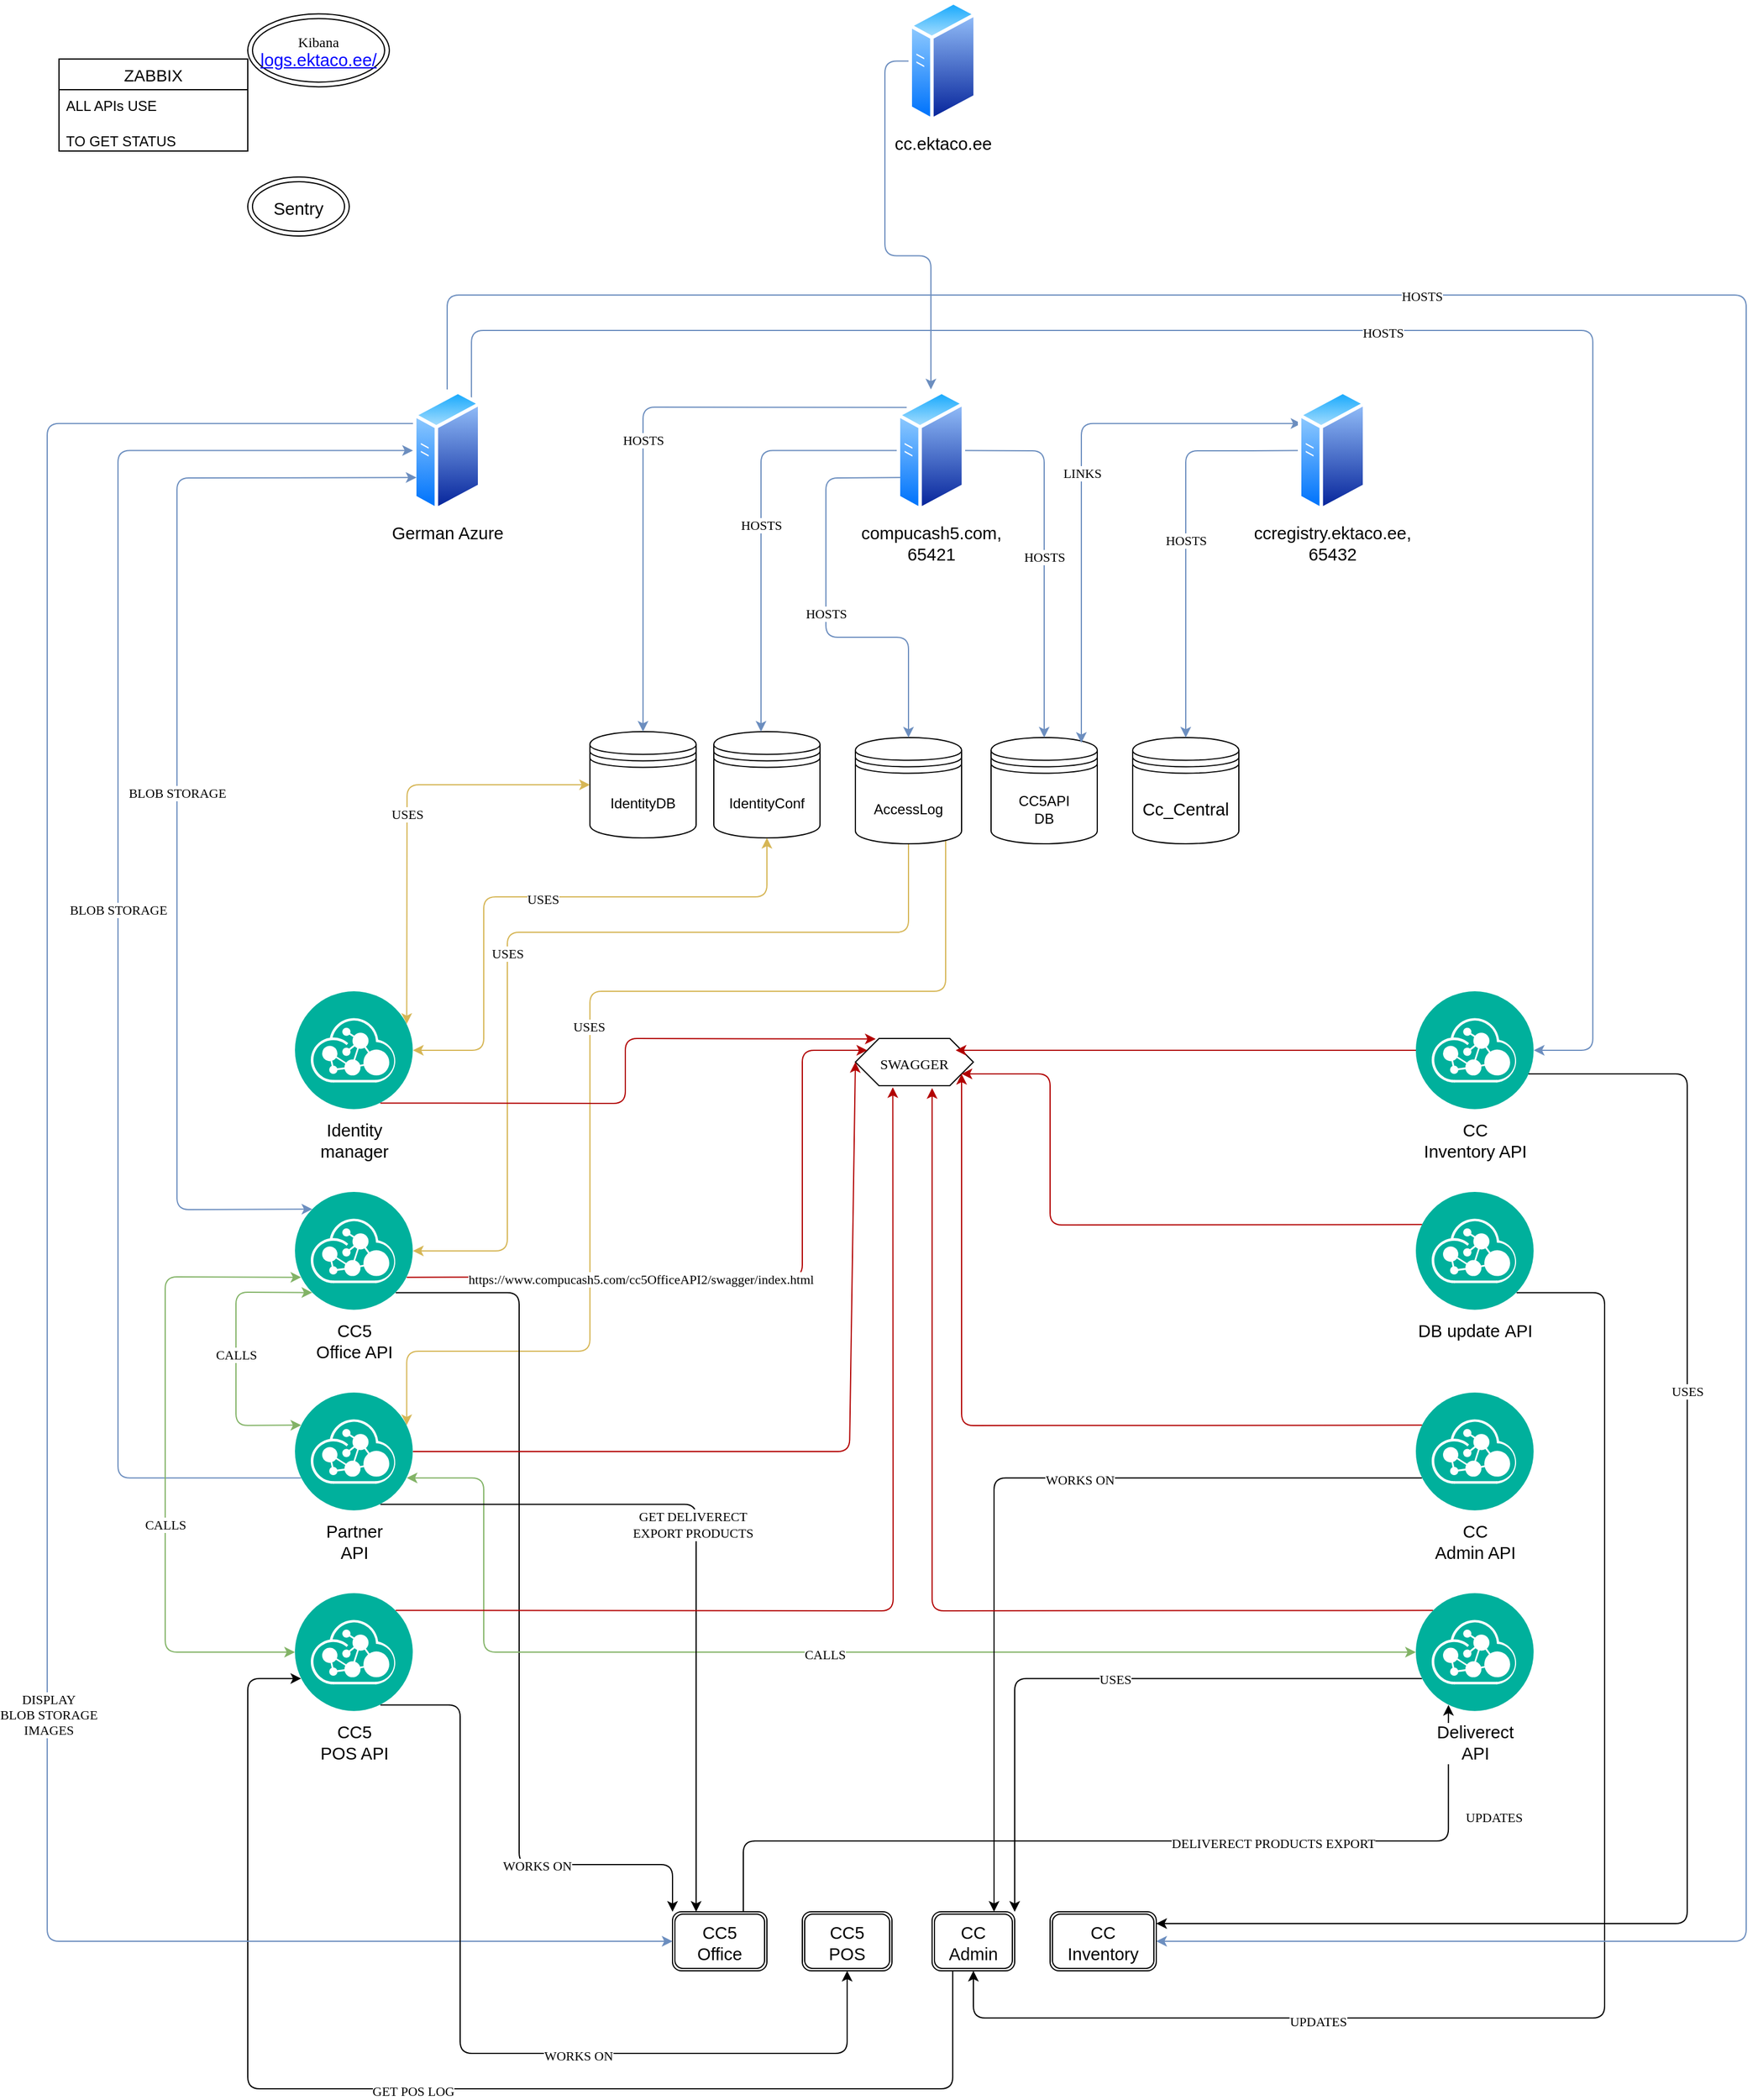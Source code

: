 <mxfile version="14.5.3" type="github">
  <diagram id="cDm67QHPemsHG67ao9OR" name="Page-1">
    <mxGraphModel dx="1888" dy="1648" grid="1" gridSize="10" guides="1" tooltips="1" connect="1" arrows="1" fold="1" page="1" pageScale="1" pageWidth="850" pageHeight="1100" math="0" shadow="0">
      <root>
        <mxCell id="0" />
        <mxCell id="1" parent="0" />
        <mxCell id="4Jlic4GooHUhA-Gu6yfs-1" value="IdentityDB" style="shape=datastore;whiteSpace=wrap;html=1;spacingTop=3;" vertex="1" parent="1">
          <mxGeometry x="10" y="-260" width="90" height="90" as="geometry" />
        </mxCell>
        <mxCell id="4Jlic4GooHUhA-Gu6yfs-2" value="IdentityConf" style="shape=datastore;whiteSpace=wrap;html=1;spacingTop=3;" vertex="1" parent="1">
          <mxGeometry x="115" y="-260" width="90" height="90" as="geometry" />
        </mxCell>
        <mxCell id="4Jlic4GooHUhA-Gu6yfs-3" value="CC5API&lt;br&gt;DB" style="shape=datastore;whiteSpace=wrap;html=1;spacingTop=3;" vertex="1" parent="1">
          <mxGeometry x="350" y="-255" width="90" height="90" as="geometry" />
        </mxCell>
        <mxCell id="4Jlic4GooHUhA-Gu6yfs-59" style="edgeStyle=orthogonalEdgeStyle;rounded=1;orthogonalLoop=1;jettySize=auto;html=1;exitX=0.5;exitY=1;exitDx=0;exitDy=0;entryX=1;entryY=0.5;entryDx=0;entryDy=0;fontFamily=Times New Roman;fillColor=#fff2cc;strokeColor=#d6b656;spacingTop=3;" edge="1" parent="1" source="4Jlic4GooHUhA-Gu6yfs-4" target="4Jlic4GooHUhA-Gu6yfs-15">
          <mxGeometry relative="1" as="geometry">
            <Array as="points">
              <mxPoint x="280" y="-90" />
              <mxPoint x="-60" y="-90" />
              <mxPoint x="-60" y="180" />
            </Array>
          </mxGeometry>
        </mxCell>
        <mxCell id="4Jlic4GooHUhA-Gu6yfs-110" value="USES" style="edgeLabel;html=1;align=center;verticalAlign=middle;resizable=0;points=[];fontFamily=Times New Roman;spacingTop=3;" vertex="1" connectable="0" parent="4Jlic4GooHUhA-Gu6yfs-59">
          <mxGeometry x="0.128" y="-1" relative="1" as="geometry">
            <mxPoint x="1" as="offset" />
          </mxGeometry>
        </mxCell>
        <mxCell id="4Jlic4GooHUhA-Gu6yfs-60" style="edgeStyle=orthogonalEdgeStyle;rounded=1;orthogonalLoop=1;jettySize=auto;html=1;exitX=0.85;exitY=0.95;exitDx=0;exitDy=0;exitPerimeter=0;entryX=1;entryY=0.25;entryDx=0;entryDy=0;fontFamily=Times New Roman;fillColor=#fff2cc;strokeColor=#d6b656;spacingTop=3;" edge="1" parent="1" source="4Jlic4GooHUhA-Gu6yfs-4" target="4Jlic4GooHUhA-Gu6yfs-16">
          <mxGeometry relative="1" as="geometry">
            <Array as="points">
              <mxPoint x="311" y="-40" />
              <mxPoint x="10" y="-40" />
              <mxPoint x="10" y="265" />
              <mxPoint x="-145" y="265" />
            </Array>
          </mxGeometry>
        </mxCell>
        <mxCell id="4Jlic4GooHUhA-Gu6yfs-111" value="USES" style="edgeLabel;html=1;align=center;verticalAlign=middle;resizable=0;points=[];fontFamily=Times New Roman;spacingTop=3;" vertex="1" connectable="0" parent="4Jlic4GooHUhA-Gu6yfs-60">
          <mxGeometry x="-0.037" y="-1" relative="1" as="geometry">
            <mxPoint as="offset" />
          </mxGeometry>
        </mxCell>
        <mxCell id="4Jlic4GooHUhA-Gu6yfs-4" value="AccessLog" style="shape=datastore;whiteSpace=wrap;html=1;spacingTop=3;" vertex="1" parent="1">
          <mxGeometry x="235" y="-255" width="90" height="90" as="geometry" />
        </mxCell>
        <mxCell id="4Jlic4GooHUhA-Gu6yfs-5" value="&lt;span style=&quot;font-size: 11.0pt ; font-family: &amp;#34;calibri&amp;#34; , sans-serif&quot;&gt;Cc_Central&lt;/span&gt;" style="shape=datastore;whiteSpace=wrap;html=1;spacingTop=3;" vertex="1" parent="1">
          <mxGeometry x="470" y="-255" width="90" height="90" as="geometry" />
        </mxCell>
        <mxCell id="4Jlic4GooHUhA-Gu6yfs-43" value="HOSTS" style="edgeStyle=orthogonalEdgeStyle;orthogonalLoop=1;jettySize=auto;html=1;fontFamily=Times New Roman;rounded=1;fillColor=#dae8fc;strokeColor=#6c8ebf;spacingTop=3;" edge="1" parent="1" source="4Jlic4GooHUhA-Gu6yfs-10" target="4Jlic4GooHUhA-Gu6yfs-2">
          <mxGeometry relative="1" as="geometry">
            <Array as="points">
              <mxPoint x="155" y="-498" />
            </Array>
          </mxGeometry>
        </mxCell>
        <mxCell id="4Jlic4GooHUhA-Gu6yfs-128" style="edgeStyle=orthogonalEdgeStyle;rounded=1;orthogonalLoop=1;jettySize=auto;html=1;exitX=0.5;exitY=0;exitDx=0;exitDy=0;entryX=0;entryY=0.5;entryDx=0;entryDy=0;startArrow=classic;startFill=1;endArrow=none;endFill=0;fontFamily=Times New Roman;fillColor=#dae8fc;strokeColor=#6c8ebf;" edge="1" parent="1" source="4Jlic4GooHUhA-Gu6yfs-10" target="4Jlic4GooHUhA-Gu6yfs-11">
          <mxGeometry relative="1" as="geometry" />
        </mxCell>
        <mxCell id="4Jlic4GooHUhA-Gu6yfs-10" value="&lt;span style=&quot;font-size: 11.0pt ; font-family: &amp;#34;calibri&amp;#34; , sans-serif&quot;&gt;compucash5.com,&lt;br/&gt;65421&lt;/span&gt;" style="aspect=fixed;perimeter=ellipsePerimeter;html=1;align=center;shadow=0;dashed=0;spacingTop=3;image;image=img/lib/active_directory/generic_server.svg;fontFamily=Times New Roman;" vertex="1" parent="1">
          <mxGeometry x="270" y="-550" width="58" height="103.57" as="geometry" />
        </mxCell>
        <mxCell id="4Jlic4GooHUhA-Gu6yfs-11" value="&lt;span style=&quot;font-size: 11.0pt ; font-family: &amp;#34;calibri&amp;#34; , sans-serif&quot;&gt;cc.ektaco.ee&lt;br&gt;&lt;/span&gt;" style="aspect=fixed;perimeter=ellipsePerimeter;html=1;align=center;shadow=0;dashed=0;spacingTop=3;image;image=img/lib/active_directory/generic_server.svg;fontFamily=Times New Roman;" vertex="1" parent="1">
          <mxGeometry x="280" y="-880" width="58" height="103.57" as="geometry" />
        </mxCell>
        <mxCell id="4Jlic4GooHUhA-Gu6yfs-126" value="LINKS" style="edgeStyle=orthogonalEdgeStyle;rounded=1;orthogonalLoop=1;jettySize=auto;html=1;exitX=0;exitY=0.25;exitDx=0;exitDy=0;entryX=0.85;entryY=0.05;entryDx=0;entryDy=0;entryPerimeter=0;startArrow=classic;startFill=1;endArrow=classic;endFill=1;fontFamily=Times New Roman;fillColor=#dae8fc;strokeColor=#6c8ebf;" edge="1" parent="1" source="4Jlic4GooHUhA-Gu6yfs-12" target="4Jlic4GooHUhA-Gu6yfs-3">
          <mxGeometry relative="1" as="geometry" />
        </mxCell>
        <mxCell id="4Jlic4GooHUhA-Gu6yfs-12" value="&lt;span style=&quot;font-size: 11.0pt ; font-family: &amp;#34;calibri&amp;#34; , sans-serif&quot;&gt;ccregistry.ektaco.ee,&lt;br&gt;65432&lt;/span&gt;" style="aspect=fixed;perimeter=ellipsePerimeter;html=1;align=center;shadow=0;dashed=0;spacingTop=3;image;image=img/lib/active_directory/generic_server.svg;fontFamily=Times New Roman;" vertex="1" parent="1">
          <mxGeometry x="610" y="-550" width="58" height="103.57" as="geometry" />
        </mxCell>
        <mxCell id="4Jlic4GooHUhA-Gu6yfs-66" style="edgeStyle=orthogonalEdgeStyle;rounded=1;orthogonalLoop=1;jettySize=auto;html=1;exitX=1;exitY=1;exitDx=0;exitDy=0;entryX=0;entryY=0;entryDx=0;entryDy=0;startArrow=none;startFill=0;endArrow=classic;endFill=1;fontFamily=Times New Roman;spacingTop=3;" edge="1" parent="1" source="4Jlic4GooHUhA-Gu6yfs-15" target="4Jlic4GooHUhA-Gu6yfs-23">
          <mxGeometry relative="1" as="geometry">
            <Array as="points">
              <mxPoint x="-50" y="215" />
              <mxPoint x="-50" y="700" />
              <mxPoint x="80" y="700" />
            </Array>
          </mxGeometry>
        </mxCell>
        <mxCell id="4Jlic4GooHUhA-Gu6yfs-68" value="WORKS ON" style="edgeLabel;html=1;align=center;verticalAlign=middle;resizable=0;points=[];fontFamily=Times New Roman;spacingTop=3;" vertex="1" connectable="0" parent="4Jlic4GooHUhA-Gu6yfs-66">
          <mxGeometry x="0.59" y="1" relative="1" as="geometry">
            <mxPoint as="offset" />
          </mxGeometry>
        </mxCell>
        <mxCell id="4Jlic4GooHUhA-Gu6yfs-15" value="&lt;span style=&quot;font-size: 11.0pt ; font-family: &amp;#34;calibri&amp;#34; , sans-serif&quot;&gt;&lt;font color=&quot;#000000&quot;&gt;CC5&lt;br/&gt;Office API&lt;/font&gt;&lt;/span&gt;" style="aspect=fixed;perimeter=ellipsePerimeter;html=1;align=center;shadow=0;dashed=0;fontColor=#4277BB;labelBackgroundColor=#ffffff;fontSize=12;spacingTop=3;image;image=img/lib/ibm/management/api_management.svg;" vertex="1" parent="1">
          <mxGeometry x="-240" y="130" width="100" height="100" as="geometry" />
        </mxCell>
        <mxCell id="4Jlic4GooHUhA-Gu6yfs-54" value="BLOB STORAGE" style="edgeStyle=orthogonalEdgeStyle;rounded=1;orthogonalLoop=1;jettySize=auto;html=1;exitX=0;exitY=0.75;exitDx=0;exitDy=0;entryX=0;entryY=0.5;entryDx=0;entryDy=0;fontFamily=Times New Roman;fillColor=#dae8fc;strokeColor=#6c8ebf;spacingTop=3;" edge="1" parent="1" source="4Jlic4GooHUhA-Gu6yfs-16" target="4Jlic4GooHUhA-Gu6yfs-34">
          <mxGeometry relative="1" as="geometry">
            <Array as="points">
              <mxPoint x="-390" y="372" />
              <mxPoint x="-390" y="-498" />
            </Array>
          </mxGeometry>
        </mxCell>
        <mxCell id="4Jlic4GooHUhA-Gu6yfs-55" value="CALLS" style="edgeStyle=orthogonalEdgeStyle;orthogonalLoop=1;jettySize=auto;html=1;exitX=1;exitY=0.75;exitDx=0;exitDy=0;fontFamily=Times New Roman;startArrow=classic;startFill=1;rounded=1;fillColor=#d5e8d4;strokeColor=#82b366;spacingTop=3;entryX=0;entryY=0.5;entryDx=0;entryDy=0;" edge="1" parent="1" source="4Jlic4GooHUhA-Gu6yfs-16" target="4Jlic4GooHUhA-Gu6yfs-33">
          <mxGeometry relative="1" as="geometry">
            <mxPoint x="593" y="400" as="targetPoint" />
            <Array as="points">
              <mxPoint x="-80" y="372" />
              <mxPoint x="-80" y="520" />
            </Array>
          </mxGeometry>
        </mxCell>
        <mxCell id="4Jlic4GooHUhA-Gu6yfs-70" style="edgeStyle=orthogonalEdgeStyle;rounded=1;orthogonalLoop=1;jettySize=auto;html=1;exitX=0.75;exitY=1;exitDx=0;exitDy=0;entryX=0.25;entryY=0;entryDx=0;entryDy=0;startArrow=none;startFill=0;endArrow=classic;endFill=1;fontFamily=Times New Roman;spacingTop=3;" edge="1" parent="1" source="4Jlic4GooHUhA-Gu6yfs-16" target="4Jlic4GooHUhA-Gu6yfs-23">
          <mxGeometry relative="1" as="geometry">
            <Array as="points">
              <mxPoint x="100" y="395" />
            </Array>
          </mxGeometry>
        </mxCell>
        <mxCell id="4Jlic4GooHUhA-Gu6yfs-73" value="GET DELIVERECT &lt;br&gt;EXPORT PRODUCTS" style="edgeLabel;html=1;align=center;verticalAlign=middle;resizable=0;points=[];fontFamily=Times New Roman;spacingTop=3;" vertex="1" connectable="0" parent="4Jlic4GooHUhA-Gu6yfs-70">
          <mxGeometry x="-0.077" y="-3" relative="1" as="geometry">
            <mxPoint as="offset" />
          </mxGeometry>
        </mxCell>
        <mxCell id="4Jlic4GooHUhA-Gu6yfs-79" style="edgeStyle=orthogonalEdgeStyle;rounded=1;orthogonalLoop=1;jettySize=auto;html=1;exitX=0;exitY=0.75;exitDx=0;exitDy=0;startArrow=none;startFill=0;endArrow=classic;endFill=1;fontFamily=Times New Roman;entryX=0.75;entryY=0;entryDx=0;entryDy=0;spacingTop=3;" edge="1" parent="1" source="4Jlic4GooHUhA-Gu6yfs-17" target="4Jlic4GooHUhA-Gu6yfs-25">
          <mxGeometry relative="1" as="geometry" />
        </mxCell>
        <mxCell id="4Jlic4GooHUhA-Gu6yfs-80" value="WORKS ON" style="edgeLabel;html=1;align=center;verticalAlign=middle;resizable=0;points=[];fontFamily=Times New Roman;spacingTop=3;" vertex="1" connectable="0" parent="4Jlic4GooHUhA-Gu6yfs-79">
          <mxGeometry x="-0.203" relative="1" as="geometry">
            <mxPoint as="offset" />
          </mxGeometry>
        </mxCell>
        <mxCell id="4Jlic4GooHUhA-Gu6yfs-17" value="&lt;span style=&quot;font-size: 11.0pt ; font-family: &amp;#34;calibri&amp;#34; , sans-serif&quot;&gt;&lt;font color=&quot;#000000&quot;&gt;CC&lt;br/&gt;Admin API&lt;/font&gt;&lt;/span&gt;" style="aspect=fixed;perimeter=ellipsePerimeter;html=1;align=center;shadow=0;dashed=0;fontColor=#4277BB;labelBackgroundColor=#ffffff;fontSize=12;spacingTop=3;image;image=img/lib/ibm/management/api_management.svg;" vertex="1" parent="1">
          <mxGeometry x="710" y="300" width="100" height="100" as="geometry" />
        </mxCell>
        <mxCell id="4Jlic4GooHUhA-Gu6yfs-89" style="edgeStyle=orthogonalEdgeStyle;rounded=1;orthogonalLoop=1;jettySize=auto;html=1;startArrow=none;startFill=0;endArrow=classic;endFill=1;fontFamily=Times New Roman;spacingTop=3;" edge="1" parent="1">
          <mxGeometry relative="1" as="geometry">
            <mxPoint x="805" y="30" as="sourcePoint" />
            <mxPoint x="490" y="750" as="targetPoint" />
            <Array as="points">
              <mxPoint x="940" y="30" />
              <mxPoint x="940" y="750" />
            </Array>
          </mxGeometry>
        </mxCell>
        <mxCell id="4Jlic4GooHUhA-Gu6yfs-90" value="USES" style="edgeLabel;html=1;align=center;verticalAlign=middle;resizable=0;points=[];fontFamily=Times New Roman;spacingTop=3;" vertex="1" connectable="0" parent="4Jlic4GooHUhA-Gu6yfs-89">
          <mxGeometry x="-0.384" relative="1" as="geometry">
            <mxPoint as="offset" />
          </mxGeometry>
        </mxCell>
        <mxCell id="4Jlic4GooHUhA-Gu6yfs-18" value="&lt;span style=&quot;font-size: 11.0pt ; font-family: &amp;#34;calibri&amp;#34; , sans-serif&quot;&gt;&lt;font color=&quot;#000000&quot;&gt;CC&lt;br/&gt;Inventory API&lt;/font&gt;&lt;/span&gt;" style="aspect=fixed;perimeter=ellipsePerimeter;html=1;align=center;shadow=0;dashed=0;fontColor=#4277BB;labelBackgroundColor=#ffffff;fontSize=12;spacingTop=3;image;image=img/lib/ibm/management/api_management.svg;" vertex="1" parent="1">
          <mxGeometry x="710" y="-40" width="100" height="100" as="geometry" />
        </mxCell>
        <mxCell id="4Jlic4GooHUhA-Gu6yfs-81" style="edgeStyle=orthogonalEdgeStyle;rounded=1;orthogonalLoop=1;jettySize=auto;html=1;exitX=1;exitY=1;exitDx=0;exitDy=0;startArrow=none;startFill=0;endArrow=classic;endFill=1;fontFamily=Times New Roman;spacingTop=3;" edge="1" parent="1" source="4Jlic4GooHUhA-Gu6yfs-19" target="4Jlic4GooHUhA-Gu6yfs-25">
          <mxGeometry relative="1" as="geometry">
            <Array as="points">
              <mxPoint x="870" y="215" />
              <mxPoint x="870" y="830" />
              <mxPoint x="335" y="830" />
            </Array>
          </mxGeometry>
        </mxCell>
        <mxCell id="4Jlic4GooHUhA-Gu6yfs-82" value="UPDATES" style="edgeLabel;html=1;align=center;verticalAlign=middle;resizable=0;points=[];fontFamily=Times New Roman;spacingTop=3;" vertex="1" connectable="0" parent="4Jlic4GooHUhA-Gu6yfs-81">
          <mxGeometry x="-0.385" y="1" relative="1" as="geometry">
            <mxPoint x="-95.3" y="128.94" as="offset" />
          </mxGeometry>
        </mxCell>
        <mxCell id="4Jlic4GooHUhA-Gu6yfs-137" value="UPDATES" style="edgeLabel;html=1;align=center;verticalAlign=middle;resizable=0;points=[];fontFamily=Times New Roman;" vertex="1" connectable="0" parent="4Jlic4GooHUhA-Gu6yfs-81">
          <mxGeometry x="0.477" y="3" relative="1" as="geometry">
            <mxPoint x="1" as="offset" />
          </mxGeometry>
        </mxCell>
        <mxCell id="4Jlic4GooHUhA-Gu6yfs-19" value="&lt;span style=&quot;font-size: 11.0pt ; font-family: &amp;#34;calibri&amp;#34; , sans-serif&quot;&gt;&lt;font color=&quot;#000000&quot;&gt;DB update&amp;nbsp;API&lt;/font&gt;&lt;/span&gt;" style="aspect=fixed;perimeter=ellipsePerimeter;html=1;align=center;shadow=0;dashed=0;fontColor=#4277BB;labelBackgroundColor=#ffffff;fontSize=12;spacingTop=3;image;image=img/lib/ibm/management/api_management.svg;" vertex="1" parent="1">
          <mxGeometry x="710" y="130" width="100" height="100" as="geometry" />
        </mxCell>
        <mxCell id="4Jlic4GooHUhA-Gu6yfs-20" value="&lt;span style=&quot;font-size: 11.0pt ; font-family: &amp;#34;calibri&amp;#34; , sans-serif&quot;&gt;&lt;font color=&quot;#000000&quot;&gt;Identity&lt;br/&gt;manager&lt;/font&gt;&lt;/span&gt;" style="aspect=fixed;perimeter=ellipsePerimeter;html=1;align=center;shadow=0;dashed=0;fontColor=#4277BB;labelBackgroundColor=#ffffff;fontSize=12;spacingTop=3;image;image=img/lib/ibm/management/api_management.svg;" vertex="1" parent="1">
          <mxGeometry x="-240" y="-40" width="100" height="100" as="geometry" />
        </mxCell>
        <mxCell id="4Jlic4GooHUhA-Gu6yfs-23" value="&lt;span style=&quot;font-size: 11.0pt ; font-family: &amp;#34;calibri&amp;#34; , sans-serif&quot;&gt;CC5&lt;br/&gt;Office&lt;/span&gt;" style="shape=ext;double=1;rounded=1;whiteSpace=wrap;html=1;fontFamily=Times New Roman;spacingTop=3;" vertex="1" parent="1">
          <mxGeometry x="80" y="740" width="80" height="50" as="geometry" />
        </mxCell>
        <mxCell id="4Jlic4GooHUhA-Gu6yfs-24" value="&lt;span style=&quot;font-size: 11.0pt ; font-family: &amp;#34;calibri&amp;#34; , sans-serif&quot;&gt;CC5&lt;br/&gt;POS&lt;/span&gt;" style="shape=ext;double=1;rounded=1;whiteSpace=wrap;html=1;fontFamily=Times New Roman;spacingTop=3;" vertex="1" parent="1">
          <mxGeometry x="190" y="740" width="76" height="50" as="geometry" />
        </mxCell>
        <mxCell id="4Jlic4GooHUhA-Gu6yfs-86" style="edgeStyle=orthogonalEdgeStyle;rounded=1;orthogonalLoop=1;jettySize=auto;html=1;exitX=0.25;exitY=1;exitDx=0;exitDy=0;entryX=0;entryY=0.75;entryDx=0;entryDy=0;startArrow=none;startFill=0;endArrow=classic;endFill=1;fontFamily=Times New Roman;spacingTop=3;" edge="1" parent="1" source="4Jlic4GooHUhA-Gu6yfs-25" target="4Jlic4GooHUhA-Gu6yfs-36">
          <mxGeometry relative="1" as="geometry">
            <Array as="points">
              <mxPoint x="318" y="890" />
              <mxPoint x="-280" y="890" />
              <mxPoint x="-280" y="542" />
            </Array>
          </mxGeometry>
        </mxCell>
        <mxCell id="4Jlic4GooHUhA-Gu6yfs-87" value="GET POS LOG" style="edgeLabel;html=1;align=center;verticalAlign=middle;resizable=0;points=[];fontFamily=Times New Roman;spacingTop=3;" vertex="1" connectable="0" parent="4Jlic4GooHUhA-Gu6yfs-86">
          <mxGeometry x="-0.017" relative="1" as="geometry">
            <mxPoint x="-21.86" as="offset" />
          </mxGeometry>
        </mxCell>
        <mxCell id="4Jlic4GooHUhA-Gu6yfs-25" value="&lt;span style=&quot;font-size: 11.0pt ; font-family: &amp;#34;calibri&amp;#34; , sans-serif&quot;&gt;CC&lt;br/&gt;Admin&lt;/span&gt;" style="shape=ext;double=1;rounded=1;whiteSpace=wrap;html=1;fontFamily=Times New Roman;spacingTop=3;" vertex="1" parent="1">
          <mxGeometry x="300" y="740" width="70" height="50" as="geometry" />
        </mxCell>
        <mxCell id="4Jlic4GooHUhA-Gu6yfs-91" style="edgeStyle=orthogonalEdgeStyle;rounded=1;orthogonalLoop=1;jettySize=auto;html=1;exitX=1;exitY=0.5;exitDx=0;exitDy=0;startArrow=classic;startFill=1;endArrow=none;endFill=0;fontFamily=Times New Roman;entryX=0.5;entryY=0;entryDx=0;entryDy=0;fillColor=#dae8fc;strokeColor=#6c8ebf;spacingTop=3;" edge="1" parent="1" source="4Jlic4GooHUhA-Gu6yfs-26" target="4Jlic4GooHUhA-Gu6yfs-34">
          <mxGeometry relative="1" as="geometry">
            <mxPoint x="760" y="-430" as="targetPoint" />
            <Array as="points">
              <mxPoint x="990" y="765" />
              <mxPoint x="990" y="-630" />
              <mxPoint x="-111" y="-630" />
            </Array>
          </mxGeometry>
        </mxCell>
        <mxCell id="4Jlic4GooHUhA-Gu6yfs-92" value="HOSTS" style="edgeLabel;html=1;align=center;verticalAlign=middle;resizable=0;points=[];fontFamily=Times New Roman;spacingTop=3;" vertex="1" connectable="0" parent="4Jlic4GooHUhA-Gu6yfs-91">
          <mxGeometry x="0.411" y="-1" relative="1" as="geometry">
            <mxPoint as="offset" />
          </mxGeometry>
        </mxCell>
        <mxCell id="4Jlic4GooHUhA-Gu6yfs-26" value="&lt;span style=&quot;font-size: 11.0pt ; font-family: &amp;#34;calibri&amp;#34; , sans-serif&quot;&gt;CC&lt;br/&gt;Inventory&lt;/span&gt;" style="shape=ext;double=1;rounded=1;whiteSpace=wrap;html=1;fontFamily=Times New Roman;spacingTop=3;" vertex="1" parent="1">
          <mxGeometry x="400" y="740" width="90" height="50" as="geometry" />
        </mxCell>
        <mxCell id="4Jlic4GooHUhA-Gu6yfs-29" value="Kibana&lt;br&gt;&lt;span style=&quot;font-size: 11pt ; font-family: &amp;#34;calibri&amp;#34; , sans-serif&quot;&gt;&lt;a href=&quot;https://logs.ektaco.ee/&quot;&gt;&lt;font color=&quot;#0000ff&quot;&gt;logs.ektaco.ee/&lt;/font&gt;&lt;/a&gt;&lt;/span&gt;" style="ellipse;shape=doubleEllipse;whiteSpace=wrap;html=1;fontFamily=Times New Roman;spacingTop=3;" vertex="1" parent="1">
          <mxGeometry x="-280" y="-868.21" width="120" height="61.78" as="geometry" />
        </mxCell>
        <mxCell id="4Jlic4GooHUhA-Gu6yfs-30" value="&lt;span style=&quot;font-size: 11.0pt ; font-family: &amp;#34;calibri&amp;#34; , sans-serif&quot;&gt;Sentry&lt;/span&gt;" style="ellipse;shape=doubleEllipse;whiteSpace=wrap;html=1;fontFamily=Times New Roman;spacingTop=3;" vertex="1" parent="1">
          <mxGeometry x="-280" y="-730" width="86" height="50" as="geometry" />
        </mxCell>
        <mxCell id="4Jlic4GooHUhA-Gu6yfs-32" value="SWAGGER" style="whiteSpace=wrap;html=1;shape=mxgraph.basic.octagon2;align=center;verticalAlign=middle;dx=15;fontFamily=Times New Roman;spacingTop=3;" vertex="1" parent="1">
          <mxGeometry x="235" width="100" height="40" as="geometry" />
        </mxCell>
        <mxCell id="4Jlic4GooHUhA-Gu6yfs-69" value="DELIVERECT PRODUCTS EXPORT" style="edgeStyle=orthogonalEdgeStyle;rounded=1;orthogonalLoop=1;jettySize=auto;html=1;exitX=0.25;exitY=1;exitDx=0;exitDy=0;entryX=0.75;entryY=0;entryDx=0;entryDy=0;startArrow=classic;startFill=1;endArrow=none;endFill=0;fontFamily=Times New Roman;spacingTop=3;" edge="1" parent="1" source="4Jlic4GooHUhA-Gu6yfs-33" target="4Jlic4GooHUhA-Gu6yfs-23">
          <mxGeometry x="-0.32" relative="1" as="geometry">
            <Array as="points">
              <mxPoint x="738" y="680" />
              <mxPoint x="140" y="680" />
            </Array>
            <mxPoint x="-1" as="offset" />
          </mxGeometry>
        </mxCell>
        <mxCell id="4Jlic4GooHUhA-Gu6yfs-83" style="edgeStyle=orthogonalEdgeStyle;rounded=1;orthogonalLoop=1;jettySize=auto;html=1;exitX=0;exitY=0.75;exitDx=0;exitDy=0;entryX=1;entryY=0;entryDx=0;entryDy=0;startArrow=none;startFill=0;endArrow=classic;endFill=1;fontFamily=Times New Roman;spacingTop=3;" edge="1" parent="1" source="4Jlic4GooHUhA-Gu6yfs-33" target="4Jlic4GooHUhA-Gu6yfs-25">
          <mxGeometry relative="1" as="geometry" />
        </mxCell>
        <mxCell id="4Jlic4GooHUhA-Gu6yfs-84" value="USES" style="edgeLabel;html=1;align=center;verticalAlign=middle;resizable=0;points=[];fontFamily=Times New Roman;spacingTop=3;" vertex="1" connectable="0" parent="4Jlic4GooHUhA-Gu6yfs-83">
          <mxGeometry x="-0.04" y="-1" relative="1" as="geometry">
            <mxPoint as="offset" />
          </mxGeometry>
        </mxCell>
        <mxCell id="4Jlic4GooHUhA-Gu6yfs-61" value="HOSTS" style="edgeStyle=orthogonalEdgeStyle;rounded=1;orthogonalLoop=1;jettySize=auto;html=1;exitX=1;exitY=0;exitDx=0;exitDy=0;entryX=1;entryY=0.5;entryDx=0;entryDy=0;fontFamily=Times New Roman;fillColor=#dae8fc;strokeColor=#6c8ebf;spacingTop=3;" edge="1" parent="1" source="4Jlic4GooHUhA-Gu6yfs-34" target="4Jlic4GooHUhA-Gu6yfs-18">
          <mxGeometry relative="1" as="geometry">
            <Array as="points">
              <mxPoint x="-91" y="-600" />
              <mxPoint x="860" y="-600" />
              <mxPoint x="860" y="10" />
            </Array>
          </mxGeometry>
        </mxCell>
        <mxCell id="4Jlic4GooHUhA-Gu6yfs-75" style="edgeStyle=orthogonalEdgeStyle;rounded=1;orthogonalLoop=1;jettySize=auto;html=1;startArrow=none;startFill=0;endArrow=classic;endFill=1;fontFamily=Times New Roman;entryX=0;entryY=0.5;entryDx=0;entryDy=0;fillColor=#dae8fc;strokeColor=#6c8ebf;spacingTop=3;exitX=0;exitY=0.25;exitDx=0;exitDy=0;" edge="1" parent="1" source="4Jlic4GooHUhA-Gu6yfs-34" target="4Jlic4GooHUhA-Gu6yfs-23">
          <mxGeometry relative="1" as="geometry">
            <mxPoint x="-160" y="582.0" as="targetPoint" />
            <mxPoint x="-450" y="-510" as="sourcePoint" />
            <Array as="points">
              <mxPoint x="-450" y="-521" />
              <mxPoint x="-450" y="765" />
            </Array>
          </mxGeometry>
        </mxCell>
        <mxCell id="4Jlic4GooHUhA-Gu6yfs-76" value="DISPLAY&lt;br&gt;BLOB STORAGE&lt;br&gt;IMAGES" style="edgeLabel;html=1;align=center;verticalAlign=middle;resizable=0;points=[];fontFamily=Times New Roman;spacingTop=3;" vertex="1" connectable="0" parent="4Jlic4GooHUhA-Gu6yfs-75">
          <mxGeometry x="0.32" y="1" relative="1" as="geometry">
            <mxPoint as="offset" />
          </mxGeometry>
        </mxCell>
        <mxCell id="4Jlic4GooHUhA-Gu6yfs-34" value="&lt;font face=&quot;calibri, sans-serif&quot;&gt;&lt;span style=&quot;font-size: 14.667px&quot;&gt;German Azure&lt;/span&gt;&lt;/font&gt;" style="aspect=fixed;perimeter=ellipsePerimeter;html=1;align=center;shadow=0;dashed=0;spacingTop=3;image;image=img/lib/active_directory/generic_server.svg;fontFamily=Times New Roman;" vertex="1" parent="1">
          <mxGeometry x="-140" y="-550" width="58" height="103.57" as="geometry" />
        </mxCell>
        <mxCell id="4Jlic4GooHUhA-Gu6yfs-77" style="edgeStyle=orthogonalEdgeStyle;rounded=1;orthogonalLoop=1;jettySize=auto;html=1;exitX=0.75;exitY=1;exitDx=0;exitDy=0;startArrow=none;startFill=0;endArrow=classic;endFill=1;fontFamily=Times New Roman;spacingTop=3;entryX=0.5;entryY=1;entryDx=0;entryDy=0;" edge="1" parent="1" source="4Jlic4GooHUhA-Gu6yfs-36" target="4Jlic4GooHUhA-Gu6yfs-24">
          <mxGeometry relative="1" as="geometry">
            <mxPoint x="-139.929" y="530.001" as="sourcePoint" />
            <mxPoint x="228" y="820" as="targetPoint" />
            <Array as="points">
              <mxPoint x="-100" y="565" />
              <mxPoint x="-100" y="860" />
              <mxPoint x="228" y="860" />
            </Array>
          </mxGeometry>
        </mxCell>
        <mxCell id="4Jlic4GooHUhA-Gu6yfs-78" value="WORKS ON" style="edgeLabel;html=1;align=center;verticalAlign=middle;resizable=0;points=[];fontFamily=Times New Roman;spacingTop=3;" vertex="1" connectable="0" parent="4Jlic4GooHUhA-Gu6yfs-77">
          <mxGeometry x="0.525" y="-3" relative="1" as="geometry">
            <mxPoint x="-116.85" y="-3" as="offset" />
          </mxGeometry>
        </mxCell>
        <mxCell id="4Jlic4GooHUhA-Gu6yfs-36" value="&lt;span style=&quot;font-size: 11.0pt ; font-family: &amp;#34;calibri&amp;#34; , sans-serif&quot;&gt;&lt;font color=&quot;#000000&quot;&gt;CC5&lt;br&gt;POS API&lt;/font&gt;&lt;/span&gt;" style="aspect=fixed;perimeter=ellipsePerimeter;html=1;align=center;shadow=0;dashed=0;fontColor=#4277BB;labelBackgroundColor=#ffffff;fontSize=12;spacingTop=3;image;image=img/lib/ibm/management/api_management.svg;" vertex="1" parent="1">
          <mxGeometry x="-240" y="470" width="100" height="100" as="geometry" />
        </mxCell>
        <mxCell id="4Jlic4GooHUhA-Gu6yfs-40" value="USES" style="endArrow=classic;startArrow=classic;html=1;fontFamily=Times New Roman;exitX=1;exitY=0.25;exitDx=0;exitDy=0;entryX=0;entryY=0.5;entryDx=0;entryDy=0;fillColor=#fff2cc;strokeColor=#d6b656;spacingTop=3;" edge="1" parent="1" source="4Jlic4GooHUhA-Gu6yfs-20" target="4Jlic4GooHUhA-Gu6yfs-1">
          <mxGeometry width="50" height="50" relative="1" as="geometry">
            <mxPoint x="450" y="100" as="sourcePoint" />
            <mxPoint x="500" y="50" as="targetPoint" />
            <Array as="points">
              <mxPoint x="-145" y="-215" />
            </Array>
          </mxGeometry>
        </mxCell>
        <mxCell id="4Jlic4GooHUhA-Gu6yfs-41" value="USES" style="endArrow=classic;startArrow=classic;html=1;fontFamily=Times New Roman;exitX=1;exitY=0.5;exitDx=0;exitDy=0;entryX=0.5;entryY=1;entryDx=0;entryDy=0;fillColor=#fff2cc;strokeColor=#d6b656;spacingTop=3;" edge="1" parent="1" source="4Jlic4GooHUhA-Gu6yfs-20" target="4Jlic4GooHUhA-Gu6yfs-2">
          <mxGeometry width="50" height="50" relative="1" as="geometry">
            <mxPoint x="450" y="100" as="sourcePoint" />
            <mxPoint x="500" y="50" as="targetPoint" />
            <Array as="points">
              <mxPoint x="-80" y="10" />
              <mxPoint x="-80" y="-120" />
              <mxPoint x="160" y="-120" />
            </Array>
          </mxGeometry>
        </mxCell>
        <mxCell id="4Jlic4GooHUhA-Gu6yfs-42" value="HOSTS" style="endArrow=none;startArrow=classic;html=1;fontFamily=Times New Roman;exitX=0.5;exitY=0;exitDx=0;exitDy=0;entryX=0;entryY=0;entryDx=0;entryDy=0;startFill=1;endFill=0;rounded=1;fillColor=#dae8fc;strokeColor=#6c8ebf;spacingTop=3;" edge="1" parent="1" source="4Jlic4GooHUhA-Gu6yfs-1" target="4Jlic4GooHUhA-Gu6yfs-10">
          <mxGeometry width="50" height="50" relative="1" as="geometry">
            <mxPoint x="450" y="-110" as="sourcePoint" />
            <mxPoint x="500" y="-160" as="targetPoint" />
            <Array as="points">
              <mxPoint x="55" y="-535" />
            </Array>
          </mxGeometry>
        </mxCell>
        <mxCell id="4Jlic4GooHUhA-Gu6yfs-45" value="HOSTS" style="endArrow=classic;startArrow=none;html=1;fontFamily=Times New Roman;exitX=0;exitY=0.75;exitDx=0;exitDy=0;entryX=0.5;entryY=0;entryDx=0;entryDy=0;startFill=0;rounded=1;fillColor=#dae8fc;strokeColor=#6c8ebf;spacingTop=3;" edge="1" parent="1" source="4Jlic4GooHUhA-Gu6yfs-10" target="4Jlic4GooHUhA-Gu6yfs-4">
          <mxGeometry width="50" height="50" relative="1" as="geometry">
            <mxPoint x="330" y="-140" as="sourcePoint" />
            <mxPoint x="380" y="-190" as="targetPoint" />
            <Array as="points">
              <mxPoint x="210" y="-475" />
              <mxPoint x="210" y="-430" />
              <mxPoint x="210" y="-340" />
              <mxPoint x="280" y="-340" />
            </Array>
          </mxGeometry>
        </mxCell>
        <mxCell id="4Jlic4GooHUhA-Gu6yfs-46" value="HOSTS" style="endArrow=none;startArrow=classic;html=1;fontFamily=Times New Roman;entryX=1;entryY=0.5;entryDx=0;entryDy=0;exitX=0.5;exitY=0;exitDx=0;exitDy=0;rounded=1;endFill=0;fillColor=#dae8fc;strokeColor=#6c8ebf;spacingTop=3;" edge="1" parent="1" source="4Jlic4GooHUhA-Gu6yfs-3" target="4Jlic4GooHUhA-Gu6yfs-10">
          <mxGeometry width="50" height="50" relative="1" as="geometry">
            <mxPoint x="330" y="10" as="sourcePoint" />
            <mxPoint x="380" y="-40" as="targetPoint" />
            <Array as="points">
              <mxPoint x="395" y="-498" />
            </Array>
          </mxGeometry>
        </mxCell>
        <mxCell id="4Jlic4GooHUhA-Gu6yfs-47" value="HOSTS" style="endArrow=none;startArrow=classic;html=1;fontFamily=Times New Roman;entryX=0;entryY=0.5;entryDx=0;entryDy=0;exitX=0.5;exitY=0;exitDx=0;exitDy=0;fillColor=#dae8fc;strokeColor=#6c8ebf;spacingTop=3;endFill=0;" edge="1" parent="1" source="4Jlic4GooHUhA-Gu6yfs-5" target="4Jlic4GooHUhA-Gu6yfs-12">
          <mxGeometry width="50" height="50" relative="1" as="geometry">
            <mxPoint x="370" y="-150" as="sourcePoint" />
            <mxPoint x="420" y="-200" as="targetPoint" />
            <Array as="points">
              <mxPoint x="515" y="-498" />
              <mxPoint x="560" y="-498" />
            </Array>
          </mxGeometry>
        </mxCell>
        <mxCell id="4Jlic4GooHUhA-Gu6yfs-48" value="CALLS" style="endArrow=classic;startArrow=classic;html=1;fontFamily=Times New Roman;exitX=0;exitY=0.5;exitDx=0;exitDy=0;entryX=0;entryY=0.75;entryDx=0;entryDy=0;fillColor=#d5e8d4;strokeColor=#82b366;spacingTop=3;" edge="1" parent="1" source="4Jlic4GooHUhA-Gu6yfs-36" target="4Jlic4GooHUhA-Gu6yfs-15">
          <mxGeometry x="-0.19" width="50" height="50" relative="1" as="geometry">
            <mxPoint x="370" y="370" as="sourcePoint" />
            <mxPoint x="420" y="320" as="targetPoint" />
            <Array as="points">
              <mxPoint x="-350" y="520" />
              <mxPoint x="-350" y="202" />
            </Array>
            <mxPoint as="offset" />
          </mxGeometry>
        </mxCell>
        <mxCell id="4Jlic4GooHUhA-Gu6yfs-49" value="CALLS" style="endArrow=classic;startArrow=classic;html=1;fontFamily=Times New Roman;exitX=0;exitY=0.25;exitDx=0;exitDy=0;entryX=0;entryY=1;entryDx=0;entryDy=0;fillColor=#d5e8d4;strokeColor=#82b366;spacingTop=3;" edge="1" parent="1" source="4Jlic4GooHUhA-Gu6yfs-16" target="4Jlic4GooHUhA-Gu6yfs-15">
          <mxGeometry width="50" height="50" relative="1" as="geometry">
            <mxPoint x="370" y="320" as="sourcePoint" />
            <mxPoint x="420" y="270" as="targetPoint" />
            <Array as="points">
              <mxPoint x="-290" y="328" />
              <mxPoint x="-290" y="260" />
              <mxPoint x="-290" y="215" />
            </Array>
          </mxGeometry>
        </mxCell>
        <mxCell id="4Jlic4GooHUhA-Gu6yfs-52" value="BLOB STORAGE" style="endArrow=classic;startArrow=classic;html=1;fontFamily=Times New Roman;exitX=0;exitY=0;exitDx=0;exitDy=0;entryX=0;entryY=0.75;entryDx=0;entryDy=0;fillColor=#dae8fc;strokeColor=#6c8ebf;spacingTop=3;" edge="1" parent="1" source="4Jlic4GooHUhA-Gu6yfs-15" target="4Jlic4GooHUhA-Gu6yfs-34">
          <mxGeometry width="50" height="50" relative="1" as="geometry">
            <mxPoint x="240" y="280" as="sourcePoint" />
            <mxPoint x="290" y="230" as="targetPoint" />
            <Array as="points">
              <mxPoint x="-340" y="145" />
              <mxPoint x="-340" y="-270" />
              <mxPoint x="-340" y="-475" />
            </Array>
          </mxGeometry>
        </mxCell>
        <mxCell id="4Jlic4GooHUhA-Gu6yfs-113" value="" style="endArrow=classic;html=1;fontFamily=Times New Roman;exitX=0.75;exitY=1;exitDx=0;exitDy=0;spacingTop=3;entryX=0.172;entryY=0.01;entryDx=0;entryDy=0;entryPerimeter=0;fillColor=#e51400;strokeColor=#B20000;" edge="1" parent="1" source="4Jlic4GooHUhA-Gu6yfs-20" target="4Jlic4GooHUhA-Gu6yfs-32">
          <mxGeometry width="50" height="50" relative="1" as="geometry">
            <mxPoint x="300" y="160" as="sourcePoint" />
            <mxPoint x="350" y="110" as="targetPoint" />
            <Array as="points">
              <mxPoint x="40" y="55" />
              <mxPoint x="40" />
            </Array>
          </mxGeometry>
        </mxCell>
        <mxCell id="4Jlic4GooHUhA-Gu6yfs-115" value="" style="endArrow=classic;html=1;fontFamily=Times New Roman;exitX=1;exitY=0.75;exitDx=0;exitDy=0;entryX=0;entryY=0;entryDx=10;entryDy=10;entryPerimeter=0;spacingTop=3;fillColor=#e51400;strokeColor=#B20000;" edge="1" parent="1" source="4Jlic4GooHUhA-Gu6yfs-15" target="4Jlic4GooHUhA-Gu6yfs-32">
          <mxGeometry width="50" height="50" relative="1" as="geometry">
            <mxPoint x="300" y="160" as="sourcePoint" />
            <mxPoint x="350" y="110" as="targetPoint" />
            <Array as="points">
              <mxPoint x="110" y="202" />
              <mxPoint x="190" y="202" />
              <mxPoint x="190" y="80" />
              <mxPoint x="190" y="10" />
            </Array>
          </mxGeometry>
        </mxCell>
        <mxCell id="4Jlic4GooHUhA-Gu6yfs-138" value="https://www.compucash5.com/cc5OfficeAPI2/swagger/index.html" style="edgeLabel;html=1;align=center;verticalAlign=middle;resizable=0;points=[];fontFamily=Times New Roman;" vertex="1" connectable="0" parent="4Jlic4GooHUhA-Gu6yfs-115">
          <mxGeometry x="-0.318" y="-2" relative="1" as="geometry">
            <mxPoint as="offset" />
          </mxGeometry>
        </mxCell>
        <mxCell id="4Jlic4GooHUhA-Gu6yfs-116" value="" style="endArrow=classic;html=1;fontFamily=Times New Roman;exitX=1;exitY=0;exitDx=0;exitDy=0;entryX=0.317;entryY=1.033;entryDx=0;entryDy=0;entryPerimeter=0;spacingTop=3;fillColor=#e51400;strokeColor=#B20000;" edge="1" parent="1" source="4Jlic4GooHUhA-Gu6yfs-36" target="4Jlic4GooHUhA-Gu6yfs-32">
          <mxGeometry width="50" height="50" relative="1" as="geometry">
            <mxPoint x="300" y="160" as="sourcePoint" />
            <mxPoint x="350" y="110" as="targetPoint" />
            <Array as="points">
              <mxPoint x="267" y="485" />
            </Array>
          </mxGeometry>
        </mxCell>
        <mxCell id="4Jlic4GooHUhA-Gu6yfs-117" value="" style="endArrow=classic;html=1;fontFamily=Times New Roman;exitX=1;exitY=0.5;exitDx=0;exitDy=0;entryX=0;entryY=0.5;entryDx=0;entryDy=0;entryPerimeter=0;spacingTop=3;fillColor=#e51400;strokeColor=#B20000;" edge="1" parent="1" source="4Jlic4GooHUhA-Gu6yfs-16" target="4Jlic4GooHUhA-Gu6yfs-32">
          <mxGeometry width="50" height="50" relative="1" as="geometry">
            <mxPoint x="300" y="160" as="sourcePoint" />
            <mxPoint x="350" y="110" as="targetPoint" />
            <Array as="points">
              <mxPoint x="140" y="350" />
              <mxPoint x="230" y="350" />
            </Array>
          </mxGeometry>
        </mxCell>
        <mxCell id="4Jlic4GooHUhA-Gu6yfs-118" value="" style="endArrow=classic;html=1;fontFamily=Times New Roman;exitX=0;exitY=0;exitDx=0;exitDy=0;spacingTop=3;fillColor=#e51400;strokeColor=#B20000;" edge="1" parent="1" source="4Jlic4GooHUhA-Gu6yfs-33">
          <mxGeometry width="50" height="50" relative="1" as="geometry">
            <mxPoint x="300" y="160" as="sourcePoint" />
            <mxPoint x="300" y="42" as="targetPoint" />
            <Array as="points">
              <mxPoint x="300" y="485" />
            </Array>
          </mxGeometry>
        </mxCell>
        <mxCell id="4Jlic4GooHUhA-Gu6yfs-119" value="" style="endArrow=classic;html=1;fontFamily=Times New Roman;exitX=0;exitY=0.25;exitDx=0;exitDy=0;spacingTop=3;entryX=0;entryY=0;entryDx=90;entryDy=30;entryPerimeter=0;fillColor=#e51400;strokeColor=#B20000;" edge="1" parent="1" source="4Jlic4GooHUhA-Gu6yfs-17" target="4Jlic4GooHUhA-Gu6yfs-32">
          <mxGeometry width="50" height="50" relative="1" as="geometry">
            <mxPoint x="340" y="150" as="sourcePoint" />
            <mxPoint x="390" y="100" as="targetPoint" />
            <Array as="points">
              <mxPoint x="325" y="328" />
              <mxPoint x="325" y="120" />
            </Array>
          </mxGeometry>
        </mxCell>
        <mxCell id="4Jlic4GooHUhA-Gu6yfs-120" value="" style="endArrow=classic;html=1;fontFamily=Times New Roman;exitX=0;exitY=0.25;exitDx=0;exitDy=0;entryX=0;entryY=0;entryDx=90;entryDy=30;entryPerimeter=0;spacingTop=3;fillColor=#e51400;strokeColor=#B20000;" edge="1" parent="1" source="4Jlic4GooHUhA-Gu6yfs-19" target="4Jlic4GooHUhA-Gu6yfs-32">
          <mxGeometry width="50" height="50" relative="1" as="geometry">
            <mxPoint x="340" y="150" as="sourcePoint" />
            <mxPoint x="390" y="100" as="targetPoint" />
            <Array as="points">
              <mxPoint x="400" y="158" />
              <mxPoint x="400" y="90" />
              <mxPoint x="400" y="30" />
            </Array>
          </mxGeometry>
        </mxCell>
        <mxCell id="4Jlic4GooHUhA-Gu6yfs-121" value="" style="endArrow=classic;html=1;fontFamily=Times New Roman;exitX=0;exitY=0.5;exitDx=0;exitDy=0;spacingTop=3;fillColor=#e51400;strokeColor=#B20000;" edge="1" parent="1" source="4Jlic4GooHUhA-Gu6yfs-18">
          <mxGeometry width="50" height="50" relative="1" as="geometry">
            <mxPoint x="340" y="150" as="sourcePoint" />
            <mxPoint x="320" y="10" as="targetPoint" />
          </mxGeometry>
        </mxCell>
        <mxCell id="4Jlic4GooHUhA-Gu6yfs-16" value="&lt;span style=&quot;font-size: 11.0pt ; font-family: &amp;#34;calibri&amp;#34; , sans-serif&quot;&gt;&lt;font color=&quot;#000000&quot;&gt;Partner&lt;br/&gt;API&lt;/font&gt;&lt;/span&gt;" style="aspect=fixed;perimeter=ellipsePerimeter;html=1;align=center;shadow=0;dashed=0;fontColor=#4277BB;labelBackgroundColor=#ffffff;fontSize=12;spacingTop=3;image;image=img/lib/ibm/management/api_management.svg;" vertex="1" parent="1">
          <mxGeometry x="-240" y="300.0" width="100" height="100" as="geometry" />
        </mxCell>
        <mxCell id="4Jlic4GooHUhA-Gu6yfs-33" value="&lt;span style=&quot;font-size: 11.0pt ; font-family: &amp;#34;calibri&amp;#34; , sans-serif&quot;&gt;&lt;font color=&quot;#000000&quot;&gt;Deliverect&lt;br/&gt;API&lt;/font&gt;&lt;/span&gt;" style="aspect=fixed;perimeter=ellipsePerimeter;html=1;align=center;shadow=0;dashed=0;fontColor=#4277BB;labelBackgroundColor=#ffffff;fontSize=12;spacingTop=3;image;image=img/lib/ibm/management/api_management.svg;" vertex="1" parent="1">
          <mxGeometry x="710" y="470" width="100" height="100" as="geometry" />
        </mxCell>
        <mxCell id="4Jlic4GooHUhA-Gu6yfs-133" value="ZABBIX" style="swimlane;fontStyle=0;childLayout=stackLayout;horizontal=1;startSize=26;horizontalStack=0;resizeParent=1;resizeParentMax=0;resizeLast=0;collapsible=1;marginBottom=0;align=center;fontSize=14;" vertex="1" parent="1">
          <mxGeometry x="-440" y="-830" width="160" height="78" as="geometry" />
        </mxCell>
        <mxCell id="4Jlic4GooHUhA-Gu6yfs-134" value="ALL APIs USE" style="text;strokeColor=none;fillColor=none;spacingLeft=4;spacingRight=4;overflow=hidden;rotatable=0;points=[[0,0.5],[1,0.5]];portConstraint=eastwest;fontSize=12;" vertex="1" parent="4Jlic4GooHUhA-Gu6yfs-133">
          <mxGeometry y="26" width="160" height="30" as="geometry" />
        </mxCell>
        <mxCell id="4Jlic4GooHUhA-Gu6yfs-135" value="TO GET STATUS" style="text;strokeColor=none;fillColor=none;spacingLeft=4;spacingRight=4;overflow=hidden;rotatable=0;points=[[0,0.5],[1,0.5]];portConstraint=eastwest;fontSize=12;" vertex="1" parent="4Jlic4GooHUhA-Gu6yfs-133">
          <mxGeometry y="56" width="160" height="22" as="geometry" />
        </mxCell>
      </root>
    </mxGraphModel>
  </diagram>
</mxfile>
